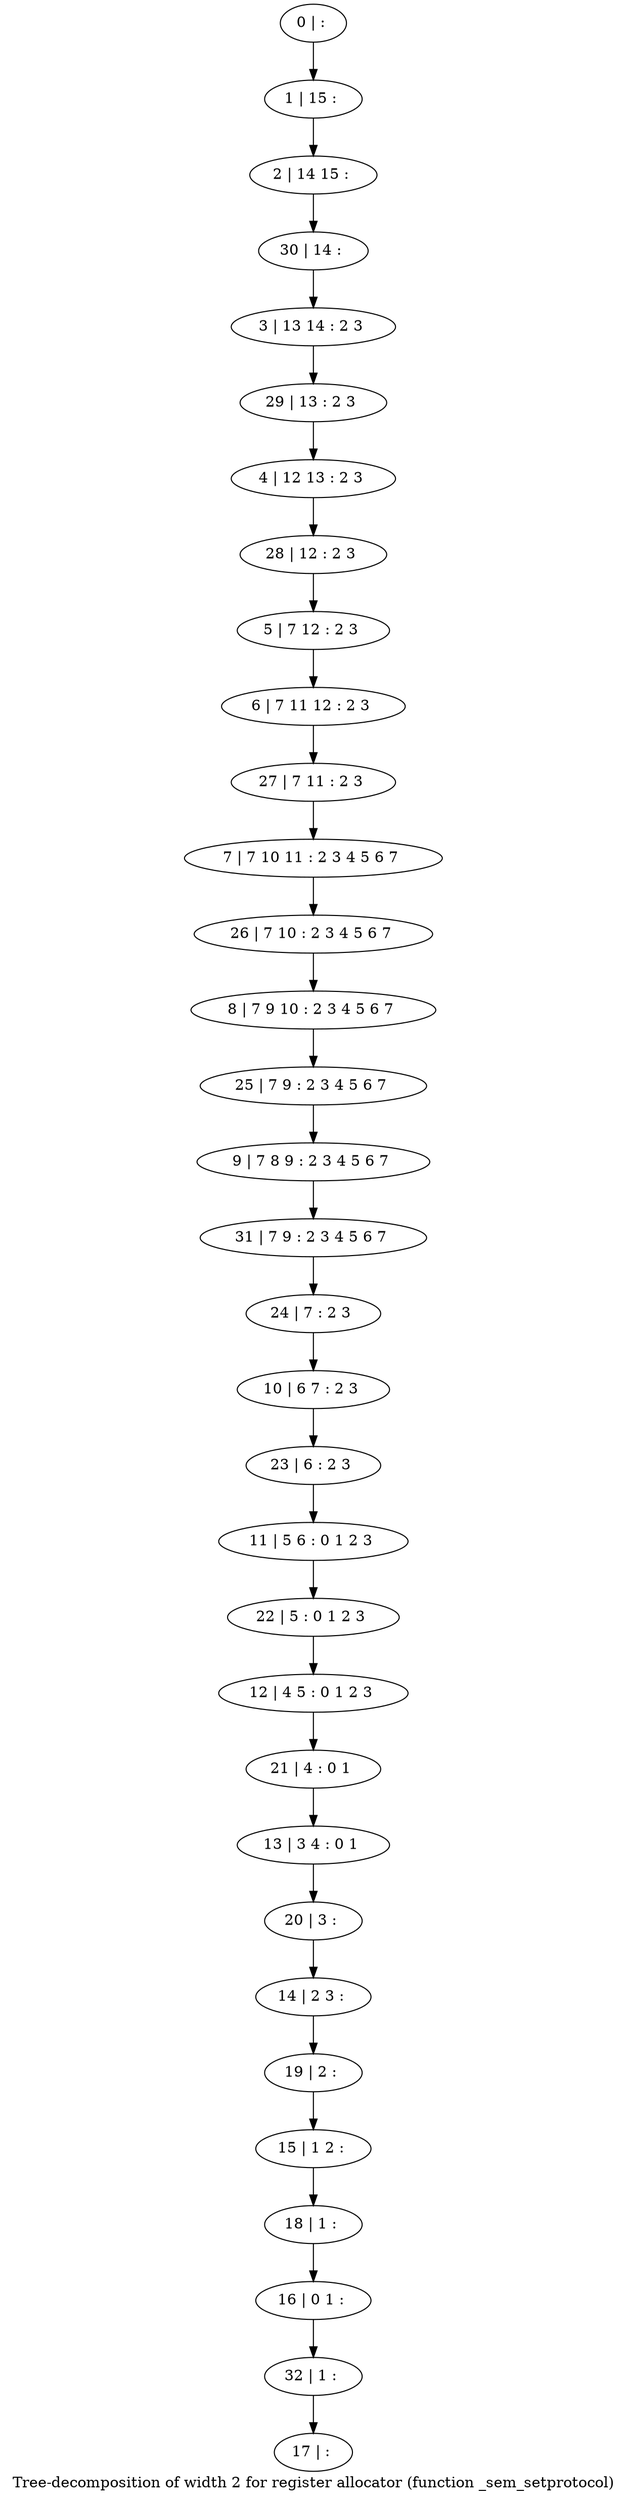 digraph G {
graph [label="Tree-decomposition of width 2 for register allocator (function _sem_setprotocol)"]
0[label="0 | : "];
1[label="1 | 15 : "];
2[label="2 | 14 15 : "];
3[label="3 | 13 14 : 2 3 "];
4[label="4 | 12 13 : 2 3 "];
5[label="5 | 7 12 : 2 3 "];
6[label="6 | 7 11 12 : 2 3 "];
7[label="7 | 7 10 11 : 2 3 4 5 6 7 "];
8[label="8 | 7 9 10 : 2 3 4 5 6 7 "];
9[label="9 | 7 8 9 : 2 3 4 5 6 7 "];
10[label="10 | 6 7 : 2 3 "];
11[label="11 | 5 6 : 0 1 2 3 "];
12[label="12 | 4 5 : 0 1 2 3 "];
13[label="13 | 3 4 : 0 1 "];
14[label="14 | 2 3 : "];
15[label="15 | 1 2 : "];
16[label="16 | 0 1 : "];
17[label="17 | : "];
18[label="18 | 1 : "];
19[label="19 | 2 : "];
20[label="20 | 3 : "];
21[label="21 | 4 : 0 1 "];
22[label="22 | 5 : 0 1 2 3 "];
23[label="23 | 6 : 2 3 "];
24[label="24 | 7 : 2 3 "];
25[label="25 | 7 9 : 2 3 4 5 6 7 "];
26[label="26 | 7 10 : 2 3 4 5 6 7 "];
27[label="27 | 7 11 : 2 3 "];
28[label="28 | 12 : 2 3 "];
29[label="29 | 13 : 2 3 "];
30[label="30 | 14 : "];
31[label="31 | 7 9 : 2 3 4 5 6 7 "];
32[label="32 | 1 : "];
0->1 ;
1->2 ;
5->6 ;
18->16 ;
15->18 ;
19->15 ;
14->19 ;
20->14 ;
13->20 ;
21->13 ;
12->21 ;
22->12 ;
11->22 ;
23->11 ;
10->23 ;
24->10 ;
25->9 ;
8->25 ;
26->8 ;
7->26 ;
27->7 ;
6->27 ;
28->5 ;
4->28 ;
29->4 ;
3->29 ;
30->3 ;
2->30 ;
31->24 ;
9->31 ;
32->17 ;
16->32 ;
}
